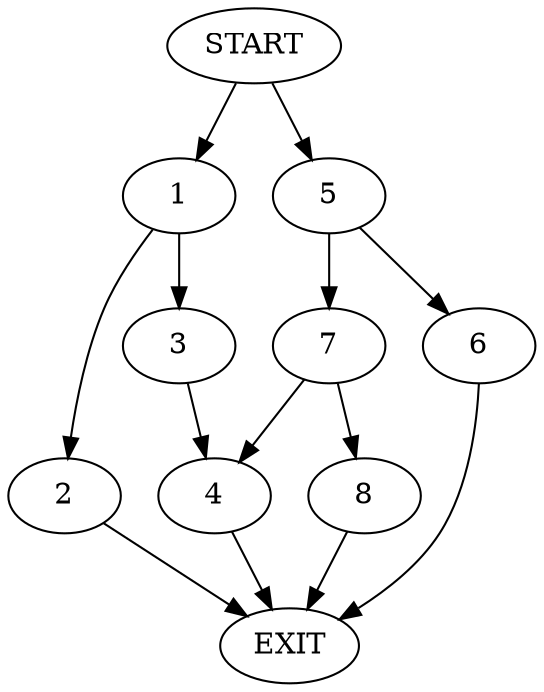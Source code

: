 digraph {
0 [label="START"]
9 [label="EXIT"]
0 -> 1
1 -> 2
1 -> 3
3 -> 4
2 -> 9
4 -> 9
0 -> 5
5 -> 6
5 -> 7
6 -> 9
7 -> 8
7 -> 4
8 -> 9
}
